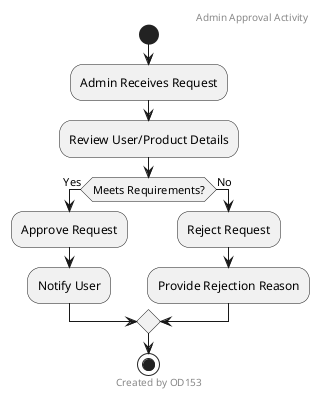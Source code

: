 @startuml

header Admin Approval Activity
footer Created by OD153
start

:Admin Receives Request;
:Review User/Product Details;
if (Meets Requirements?) then (Yes)
    :Approve Request;
    :Notify User;
else (No)
    :Reject Request;
    :Provide Rejection Reason;
endif
stop
@enduml
